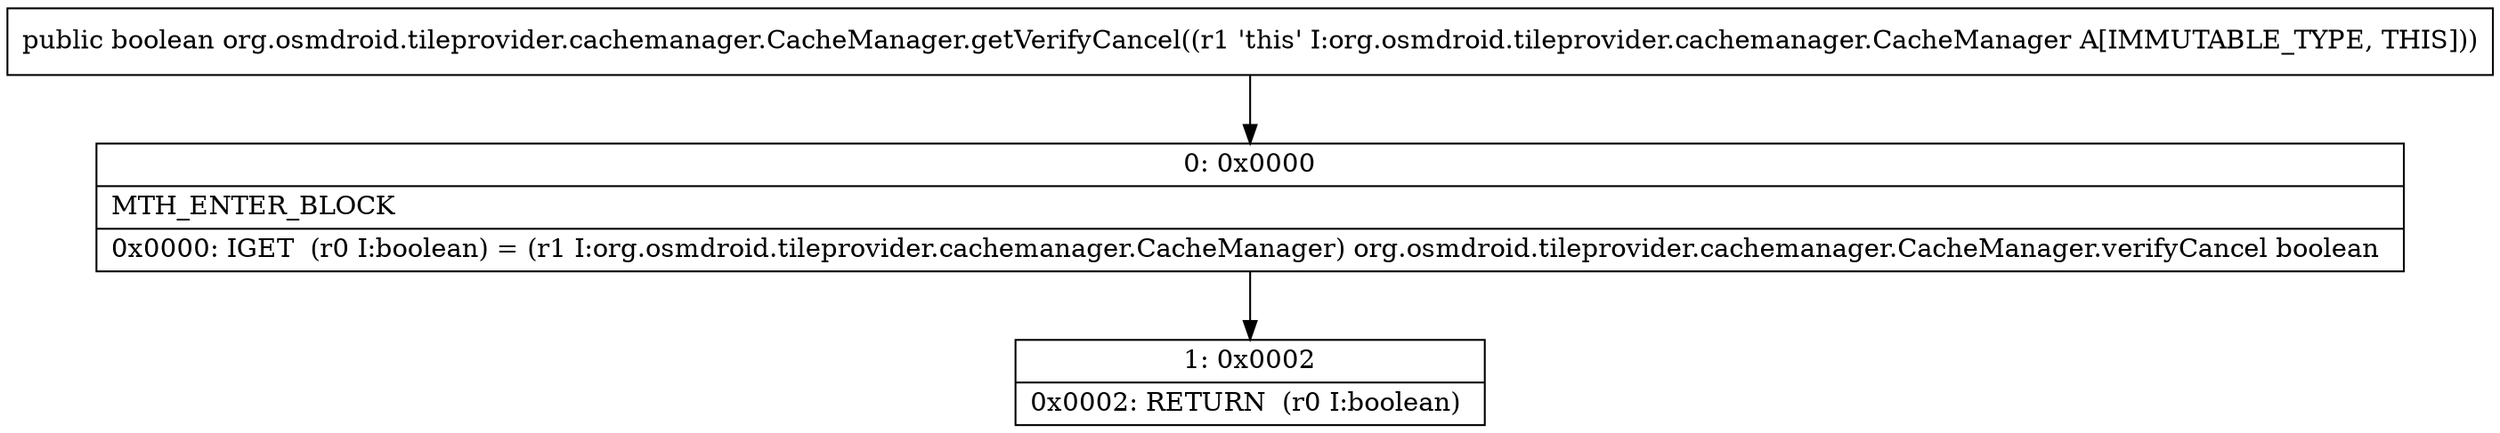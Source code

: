 digraph "CFG fororg.osmdroid.tileprovider.cachemanager.CacheManager.getVerifyCancel()Z" {
Node_0 [shape=record,label="{0\:\ 0x0000|MTH_ENTER_BLOCK\l|0x0000: IGET  (r0 I:boolean) = (r1 I:org.osmdroid.tileprovider.cachemanager.CacheManager) org.osmdroid.tileprovider.cachemanager.CacheManager.verifyCancel boolean \l}"];
Node_1 [shape=record,label="{1\:\ 0x0002|0x0002: RETURN  (r0 I:boolean) \l}"];
MethodNode[shape=record,label="{public boolean org.osmdroid.tileprovider.cachemanager.CacheManager.getVerifyCancel((r1 'this' I:org.osmdroid.tileprovider.cachemanager.CacheManager A[IMMUTABLE_TYPE, THIS])) }"];
MethodNode -> Node_0;
Node_0 -> Node_1;
}


